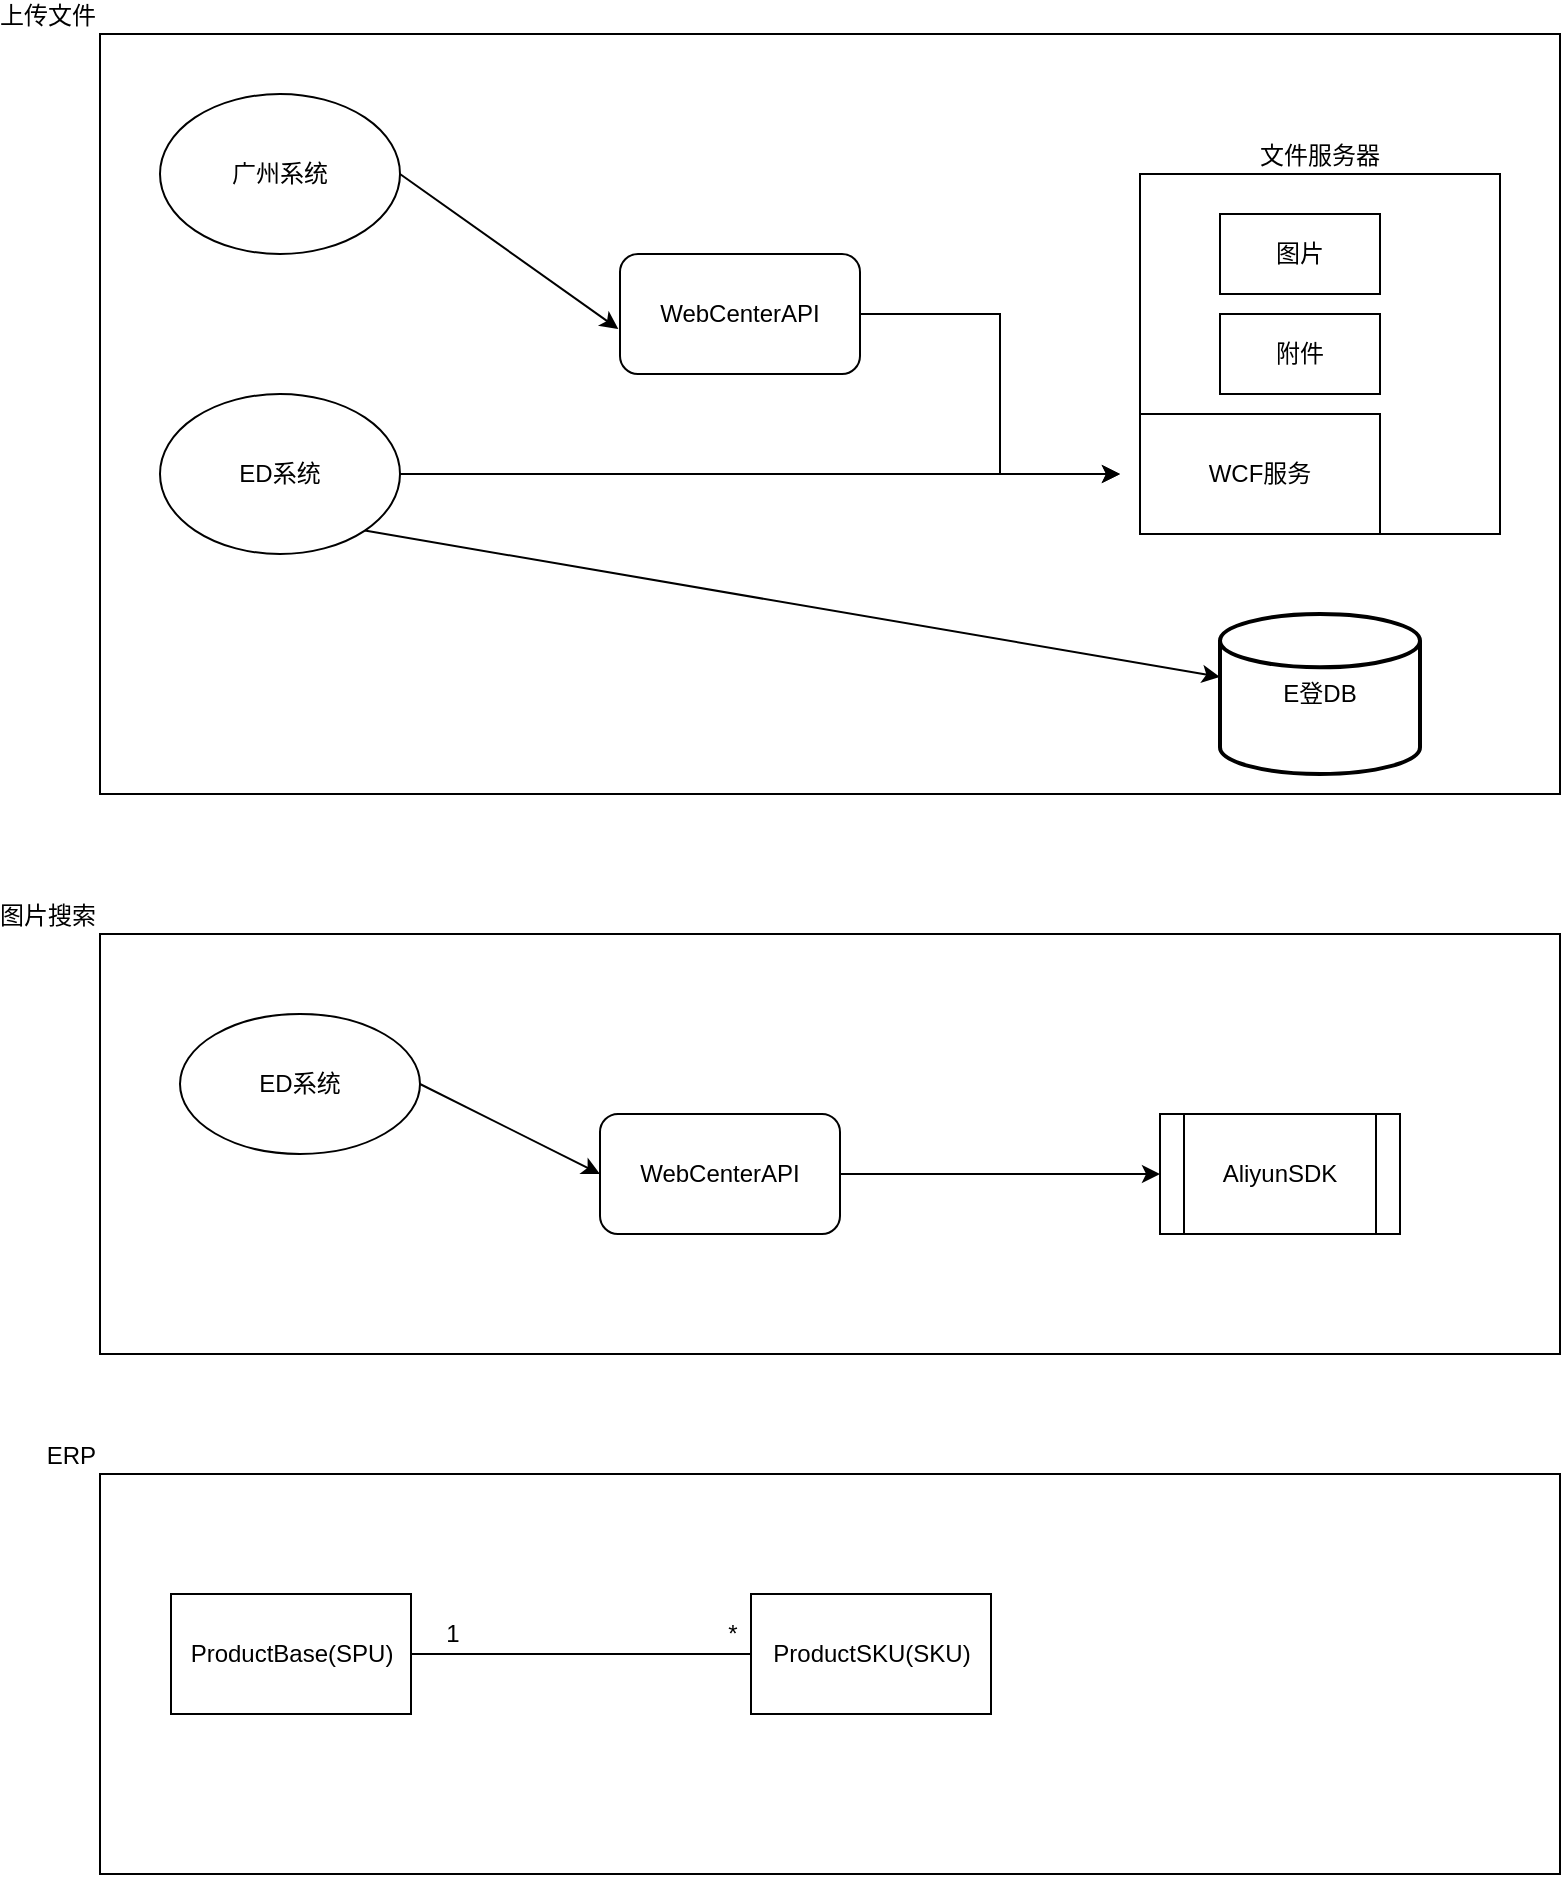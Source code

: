 <mxfile version="14.2.2" type="github">
  <diagram id="hJdredNEwxCyBbmPecLw" name="第 1 页">
    <mxGraphModel dx="1422" dy="762" grid="1" gridSize="10" guides="1" tooltips="1" connect="1" arrows="1" fold="1" page="1" pageScale="1" pageWidth="827" pageHeight="1169" math="0" shadow="0">
      <root>
        <mxCell id="0" />
        <mxCell id="1" parent="0" />
        <mxCell id="bHCY2JfZZhq3yHyFTDlf-7" value="ERP" style="rounded=0;whiteSpace=wrap;html=1;labelPosition=left;verticalLabelPosition=top;align=right;verticalAlign=bottom;" parent="1" vertex="1">
          <mxGeometry x="70" y="780" width="730" height="200" as="geometry" />
        </mxCell>
        <mxCell id="q9loGNgbHzg-mi4nU4WG-1" value="上传文件" style="rounded=0;whiteSpace=wrap;html=1;labelPosition=left;verticalLabelPosition=top;align=right;verticalAlign=bottom;" parent="1" vertex="1">
          <mxGeometry x="70" y="60" width="730" height="380" as="geometry" />
        </mxCell>
        <mxCell id="YRhgD83JhJHmWzY8eGKU-1" value="广州系统" style="ellipse;whiteSpace=wrap;html=1;" parent="1" vertex="1">
          <mxGeometry x="100" y="90" width="120" height="80" as="geometry" />
        </mxCell>
        <mxCell id="YRhgD83JhJHmWzY8eGKU-2" value="ED系统" style="ellipse;whiteSpace=wrap;html=1;" parent="1" vertex="1">
          <mxGeometry x="100" y="240" width="120" height="80" as="geometry" />
        </mxCell>
        <mxCell id="YRhgD83JhJHmWzY8eGKU-11" style="edgeStyle=orthogonalEdgeStyle;rounded=0;orthogonalLoop=1;jettySize=auto;html=1;" parent="1" source="YRhgD83JhJHmWzY8eGKU-3" edge="1">
          <mxGeometry relative="1" as="geometry">
            <mxPoint x="580" y="280" as="targetPoint" />
            <Array as="points">
              <mxPoint x="520" y="200" />
              <mxPoint x="520" y="280" />
            </Array>
          </mxGeometry>
        </mxCell>
        <mxCell id="YRhgD83JhJHmWzY8eGKU-3" value="WebCenterAPI" style="rounded=1;whiteSpace=wrap;html=1;" parent="1" vertex="1">
          <mxGeometry x="330" y="170" width="120" height="60" as="geometry" />
        </mxCell>
        <mxCell id="YRhgD83JhJHmWzY8eGKU-4" value="文件服务器" style="whiteSpace=wrap;html=1;aspect=fixed;labelPosition=center;verticalLabelPosition=top;align=center;verticalAlign=bottom;" parent="1" vertex="1">
          <mxGeometry x="590" y="130" width="180" height="180" as="geometry" />
        </mxCell>
        <mxCell id="YRhgD83JhJHmWzY8eGKU-6" value="WCF服务" style="rounded=0;whiteSpace=wrap;html=1;" parent="1" vertex="1">
          <mxGeometry x="590" y="250" width="120" height="60" as="geometry" />
        </mxCell>
        <mxCell id="YRhgD83JhJHmWzY8eGKU-9" value="" style="endArrow=classic;html=1;exitX=1;exitY=0.5;exitDx=0;exitDy=0;entryX=-0.007;entryY=0.625;entryDx=0;entryDy=0;entryPerimeter=0;" parent="1" source="YRhgD83JhJHmWzY8eGKU-1" target="YRhgD83JhJHmWzY8eGKU-3" edge="1">
          <mxGeometry width="50" height="50" relative="1" as="geometry">
            <mxPoint x="360" y="330" as="sourcePoint" />
            <mxPoint x="410" y="280" as="targetPoint" />
          </mxGeometry>
        </mxCell>
        <mxCell id="YRhgD83JhJHmWzY8eGKU-10" value="" style="endArrow=classic;html=1;exitX=1;exitY=0.5;exitDx=0;exitDy=0;" parent="1" source="YRhgD83JhJHmWzY8eGKU-2" edge="1">
          <mxGeometry width="50" height="50" relative="1" as="geometry">
            <mxPoint x="230" y="140" as="sourcePoint" />
            <mxPoint x="580" y="280" as="targetPoint" />
            <Array as="points" />
          </mxGeometry>
        </mxCell>
        <mxCell id="YRhgD83JhJHmWzY8eGKU-12" value="图片" style="rounded=0;whiteSpace=wrap;html=1;" parent="1" vertex="1">
          <mxGeometry x="630" y="150" width="80" height="40" as="geometry" />
        </mxCell>
        <mxCell id="YRhgD83JhJHmWzY8eGKU-13" value="附件" style="rounded=0;whiteSpace=wrap;html=1;" parent="1" vertex="1">
          <mxGeometry x="630" y="200" width="80" height="40" as="geometry" />
        </mxCell>
        <mxCell id="q9loGNgbHzg-mi4nU4WG-2" value="图片搜索" style="rounded=0;whiteSpace=wrap;html=1;labelPosition=left;verticalLabelPosition=top;align=right;verticalAlign=bottom;" parent="1" vertex="1">
          <mxGeometry x="70" y="510" width="730" height="210" as="geometry" />
        </mxCell>
        <mxCell id="q9loGNgbHzg-mi4nU4WG-3" value="ED系统" style="ellipse;whiteSpace=wrap;html=1;" parent="1" vertex="1">
          <mxGeometry x="110" y="550" width="120" height="70" as="geometry" />
        </mxCell>
        <mxCell id="q9loGNgbHzg-mi4nU4WG-4" value="WebCenterAPI" style="rounded=1;whiteSpace=wrap;html=1;" parent="1" vertex="1">
          <mxGeometry x="320" y="600" width="120" height="60" as="geometry" />
        </mxCell>
        <mxCell id="q9loGNgbHzg-mi4nU4WG-6" value="" style="endArrow=classic;html=1;exitX=1;exitY=0.5;exitDx=0;exitDy=0;entryX=0;entryY=0.5;entryDx=0;entryDy=0;" parent="1" source="q9loGNgbHzg-mi4nU4WG-3" target="q9loGNgbHzg-mi4nU4WG-4" edge="1">
          <mxGeometry width="50" height="50" relative="1" as="geometry">
            <mxPoint x="330" y="590" as="sourcePoint" />
            <mxPoint x="380" y="540" as="targetPoint" />
          </mxGeometry>
        </mxCell>
        <mxCell id="q9loGNgbHzg-mi4nU4WG-7" value="AliyunSDK" style="shape=process;whiteSpace=wrap;html=1;backgroundOutline=1;" parent="1" vertex="1">
          <mxGeometry x="600" y="600" width="120" height="60" as="geometry" />
        </mxCell>
        <mxCell id="q9loGNgbHzg-mi4nU4WG-8" value="" style="endArrow=classic;html=1;exitX=1;exitY=0.5;exitDx=0;exitDy=0;entryX=0;entryY=0.5;entryDx=0;entryDy=0;" parent="1" source="q9loGNgbHzg-mi4nU4WG-4" target="q9loGNgbHzg-mi4nU4WG-7" edge="1">
          <mxGeometry width="50" height="50" relative="1" as="geometry">
            <mxPoint x="330" y="590" as="sourcePoint" />
            <mxPoint x="380" y="540" as="targetPoint" />
          </mxGeometry>
        </mxCell>
        <mxCell id="q9loGNgbHzg-mi4nU4WG-11" value="E登DB" style="strokeWidth=2;html=1;shape=mxgraph.flowchart.database;whiteSpace=wrap;" parent="1" vertex="1">
          <mxGeometry x="630" y="350" width="100" height="80" as="geometry" />
        </mxCell>
        <mxCell id="q9loGNgbHzg-mi4nU4WG-13" value="" style="endArrow=classic;html=1;exitX=1;exitY=1;exitDx=0;exitDy=0;" parent="1" source="YRhgD83JhJHmWzY8eGKU-2" target="q9loGNgbHzg-mi4nU4WG-11" edge="1">
          <mxGeometry width="50" height="50" relative="1" as="geometry">
            <mxPoint x="340" y="360" as="sourcePoint" />
            <mxPoint x="390" y="310" as="targetPoint" />
          </mxGeometry>
        </mxCell>
        <mxCell id="bHCY2JfZZhq3yHyFTDlf-1" value="ProductBase(SPU)" style="rounded=0;whiteSpace=wrap;html=1;" parent="1" vertex="1">
          <mxGeometry x="105.5" y="840" width="120" height="60" as="geometry" />
        </mxCell>
        <mxCell id="bHCY2JfZZhq3yHyFTDlf-2" value="ProductSKU(SKU)" style="rounded=0;whiteSpace=wrap;html=1;" parent="1" vertex="1">
          <mxGeometry x="395.5" y="840" width="120" height="60" as="geometry" />
        </mxCell>
        <mxCell id="bHCY2JfZZhq3yHyFTDlf-3" value="" style="endArrow=none;html=1;entryX=0;entryY=0.5;entryDx=0;entryDy=0;" parent="1" target="bHCY2JfZZhq3yHyFTDlf-2" edge="1">
          <mxGeometry width="50" height="50" relative="1" as="geometry">
            <mxPoint x="225.5" y="870" as="sourcePoint" />
            <mxPoint x="275.5" y="820" as="targetPoint" />
          </mxGeometry>
        </mxCell>
        <mxCell id="bHCY2JfZZhq3yHyFTDlf-4" value="1" style="text;html=1;align=center;verticalAlign=middle;resizable=0;points=[];autosize=1;" parent="1" vertex="1">
          <mxGeometry x="235.5" y="850" width="20" height="20" as="geometry" />
        </mxCell>
        <mxCell id="bHCY2JfZZhq3yHyFTDlf-5" value="*" style="text;html=1;align=center;verticalAlign=middle;resizable=0;points=[];autosize=1;" parent="1" vertex="1">
          <mxGeometry x="375.5" y="850" width="20" height="20" as="geometry" />
        </mxCell>
      </root>
    </mxGraphModel>
  </diagram>
</mxfile>
